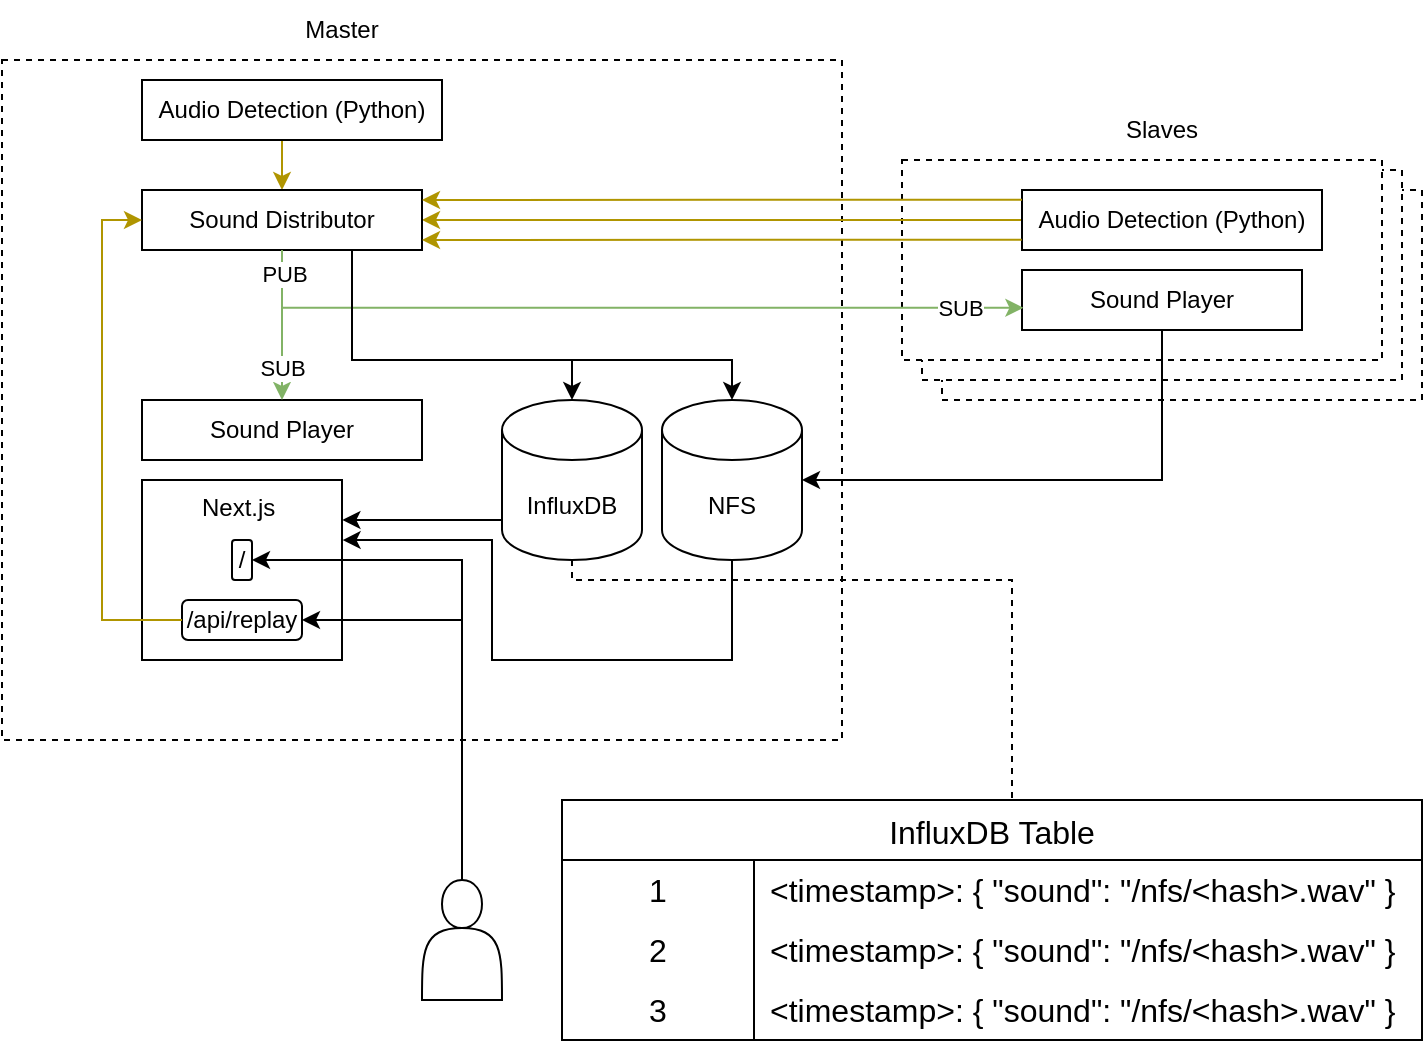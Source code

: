<mxfile version="22.0.3" type="device">
  <diagram name="Page-1" id="fFnECqbP7vB2IltXVsmm">
    <mxGraphModel dx="1375" dy="941" grid="1" gridSize="10" guides="1" tooltips="1" connect="1" arrows="1" fold="1" page="1" pageScale="1" pageWidth="800" pageHeight="600" math="0" shadow="0">
      <root>
        <mxCell id="0" />
        <mxCell id="1" parent="0" />
        <mxCell id="qRMVFoka81Q3vhlr9n82-18" value="" style="rounded=0;whiteSpace=wrap;html=1;dashed=1;" parent="1" vertex="1">
          <mxGeometry x="510" y="135" width="240" height="105" as="geometry" />
        </mxCell>
        <mxCell id="qRMVFoka81Q3vhlr9n82-5" value="" style="rounded=0;whiteSpace=wrap;html=1;dashed=1;" parent="1" vertex="1">
          <mxGeometry x="40" y="70" width="420" height="340" as="geometry" />
        </mxCell>
        <mxCell id="qRMVFoka81Q3vhlr9n82-28" style="edgeStyle=orthogonalEdgeStyle;rounded=0;orthogonalLoop=1;jettySize=auto;html=1;exitX=0.5;exitY=1;exitDx=0;exitDy=0;entryX=0.5;entryY=0;entryDx=0;entryDy=0;fillColor=#e3c800;strokeColor=#B09500;" parent="1" source="qRMVFoka81Q3vhlr9n82-3" target="qRMVFoka81Q3vhlr9n82-19" edge="1">
          <mxGeometry relative="1" as="geometry" />
        </mxCell>
        <mxCell id="qRMVFoka81Q3vhlr9n82-3" value="Audio Detection (Python)" style="rounded=0;whiteSpace=wrap;html=1;" parent="1" vertex="1">
          <mxGeometry x="110" y="80" width="150" height="30" as="geometry" />
        </mxCell>
        <mxCell id="qRMVFoka81Q3vhlr9n82-6" value="Master" style="text;html=1;strokeColor=none;fillColor=none;align=center;verticalAlign=middle;whiteSpace=wrap;rounded=0;" parent="1" vertex="1">
          <mxGeometry x="180" y="40" width="60" height="30" as="geometry" />
        </mxCell>
        <mxCell id="qRMVFoka81Q3vhlr9n82-8" value="" style="rounded=0;whiteSpace=wrap;html=1;dashed=1;" parent="1" vertex="1">
          <mxGeometry x="500" y="125" width="240" height="105" as="geometry" />
        </mxCell>
        <mxCell id="qRMVFoka81Q3vhlr9n82-9" value="Slaves" style="text;html=1;strokeColor=none;fillColor=none;align=center;verticalAlign=middle;whiteSpace=wrap;rounded=0;" parent="1" vertex="1">
          <mxGeometry x="590" y="90" width="60" height="30" as="geometry" />
        </mxCell>
        <mxCell id="lK5Eh6lg32SHBBye70Vh-20" style="edgeStyle=orthogonalEdgeStyle;rounded=0;orthogonalLoop=1;jettySize=auto;html=1;exitX=0.5;exitY=1;exitDx=0;exitDy=0;exitPerimeter=0;entryX=0.5;entryY=0;entryDx=0;entryDy=0;endArrow=none;endFill=0;dashed=1;" parent="1" source="qRMVFoka81Q3vhlr9n82-10" target="lK5Eh6lg32SHBBye70Vh-7" edge="1">
          <mxGeometry relative="1" as="geometry">
            <Array as="points">
              <mxPoint x="325" y="330" />
              <mxPoint x="545" y="330" />
            </Array>
          </mxGeometry>
        </mxCell>
        <mxCell id="qRMVFoka81Q3vhlr9n82-10" value="InfluxDB" style="shape=cylinder3;whiteSpace=wrap;html=1;boundedLbl=1;backgroundOutline=1;size=15;" parent="1" vertex="1">
          <mxGeometry x="290" y="240" width="70" height="80" as="geometry" />
        </mxCell>
        <mxCell id="qRMVFoka81Q3vhlr9n82-11" value="Sound Player" style="rounded=0;whiteSpace=wrap;html=1;" parent="1" vertex="1">
          <mxGeometry x="110" y="240" width="140" height="30" as="geometry" />
        </mxCell>
        <mxCell id="qRMVFoka81Q3vhlr9n82-12" value="Next.js&amp;nbsp;" style="rounded=0;whiteSpace=wrap;html=1;verticalAlign=top;" parent="1" vertex="1">
          <mxGeometry x="110" y="280" width="100" height="90" as="geometry" />
        </mxCell>
        <mxCell id="qRMVFoka81Q3vhlr9n82-17" value="" style="rounded=0;whiteSpace=wrap;html=1;dashed=1;" parent="1" vertex="1">
          <mxGeometry x="490" y="120" width="240" height="100" as="geometry" />
        </mxCell>
        <mxCell id="qRMVFoka81Q3vhlr9n82-29" style="edgeStyle=orthogonalEdgeStyle;rounded=0;orthogonalLoop=1;jettySize=auto;html=1;exitX=0;exitY=0.5;exitDx=0;exitDy=0;entryX=1;entryY=0.5;entryDx=0;entryDy=0;fillColor=#e3c800;strokeColor=#B09500;" parent="1" source="qRMVFoka81Q3vhlr9n82-13" target="qRMVFoka81Q3vhlr9n82-19" edge="1">
          <mxGeometry relative="1" as="geometry" />
        </mxCell>
        <mxCell id="qRMVFoka81Q3vhlr9n82-13" value="Audio Detection (Python)" style="rounded=0;whiteSpace=wrap;html=1;" parent="1" vertex="1">
          <mxGeometry x="550" y="135" width="150" height="30" as="geometry" />
        </mxCell>
        <mxCell id="qRMVFoka81Q3vhlr9n82-14" value="Sound Player" style="rounded=0;whiteSpace=wrap;html=1;" parent="1" vertex="1">
          <mxGeometry x="550" y="175" width="140" height="30" as="geometry" />
        </mxCell>
        <mxCell id="qRMVFoka81Q3vhlr9n82-26" style="edgeStyle=orthogonalEdgeStyle;rounded=0;orthogonalLoop=1;jettySize=auto;html=1;exitX=0.5;exitY=1;exitDx=0;exitDy=0;entryX=0.5;entryY=0;entryDx=0;entryDy=0;fillColor=#d5e8d4;strokeColor=#82b366;" parent="1" source="qRMVFoka81Q3vhlr9n82-19" target="qRMVFoka81Q3vhlr9n82-11" edge="1">
          <mxGeometry relative="1" as="geometry" />
        </mxCell>
        <mxCell id="lK5Eh6lg32SHBBye70Vh-2" value="SUB" style="edgeLabel;html=1;align=center;verticalAlign=middle;resizable=0;points=[];" parent="qRMVFoka81Q3vhlr9n82-26" vertex="1" connectable="0">
          <mxGeometry x="0.566" relative="1" as="geometry">
            <mxPoint as="offset" />
          </mxGeometry>
        </mxCell>
        <mxCell id="lK5Eh6lg32SHBBye70Vh-4" style="edgeStyle=orthogonalEdgeStyle;rounded=0;orthogonalLoop=1;jettySize=auto;html=1;exitX=0.75;exitY=1;exitDx=0;exitDy=0;" parent="1" source="qRMVFoka81Q3vhlr9n82-19" target="qRMVFoka81Q3vhlr9n82-10" edge="1">
          <mxGeometry relative="1" as="geometry">
            <Array as="points">
              <mxPoint x="215" y="220" />
              <mxPoint x="325" y="220" />
            </Array>
          </mxGeometry>
        </mxCell>
        <mxCell id="qRMVFoka81Q3vhlr9n82-19" value="Sound Distributor" style="rounded=0;whiteSpace=wrap;html=1;" parent="1" vertex="1">
          <mxGeometry x="110" y="135" width="140" height="30" as="geometry" />
        </mxCell>
        <mxCell id="lK5Eh6lg32SHBBye70Vh-30" style="edgeStyle=orthogonalEdgeStyle;rounded=0;orthogonalLoop=1;jettySize=auto;html=1;exitX=0.5;exitY=0;exitDx=0;exitDy=0;entryX=1;entryY=0.5;entryDx=0;entryDy=0;" parent="1" source="qRMVFoka81Q3vhlr9n82-23" target="lK5Eh6lg32SHBBye70Vh-28" edge="1">
          <mxGeometry relative="1" as="geometry" />
        </mxCell>
        <mxCell id="lK5Eh6lg32SHBBye70Vh-34" style="edgeStyle=orthogonalEdgeStyle;rounded=0;orthogonalLoop=1;jettySize=auto;html=1;exitX=0.5;exitY=0;exitDx=0;exitDy=0;entryX=1;entryY=0.5;entryDx=0;entryDy=0;" parent="1" source="qRMVFoka81Q3vhlr9n82-23" target="lK5Eh6lg32SHBBye70Vh-27" edge="1">
          <mxGeometry relative="1" as="geometry" />
        </mxCell>
        <mxCell id="qRMVFoka81Q3vhlr9n82-23" value="" style="shape=actor;whiteSpace=wrap;html=1;" parent="1" vertex="1">
          <mxGeometry x="250" y="480" width="40" height="60" as="geometry" />
        </mxCell>
        <mxCell id="qRMVFoka81Q3vhlr9n82-27" style="edgeStyle=orthogonalEdgeStyle;rounded=0;orthogonalLoop=1;jettySize=auto;html=1;exitX=0.5;exitY=1;exitDx=0;exitDy=0;entryX=0.005;entryY=0.63;entryDx=0;entryDy=0;entryPerimeter=0;fillColor=#d5e8d4;strokeColor=#82b366;" parent="1" source="qRMVFoka81Q3vhlr9n82-19" target="qRMVFoka81Q3vhlr9n82-14" edge="1">
          <mxGeometry relative="1" as="geometry" />
        </mxCell>
        <mxCell id="lK5Eh6lg32SHBBye70Vh-1" value="PUB" style="edgeLabel;html=1;align=center;verticalAlign=middle;resizable=0;points=[];" parent="qRMVFoka81Q3vhlr9n82-27" vertex="1" connectable="0">
          <mxGeometry x="-0.941" y="1" relative="1" as="geometry">
            <mxPoint as="offset" />
          </mxGeometry>
        </mxCell>
        <mxCell id="lK5Eh6lg32SHBBye70Vh-3" value="SUB" style="edgeLabel;html=1;align=center;verticalAlign=middle;resizable=0;points=[];" parent="qRMVFoka81Q3vhlr9n82-27" vertex="1" connectable="0">
          <mxGeometry x="0.842" relative="1" as="geometry">
            <mxPoint as="offset" />
          </mxGeometry>
        </mxCell>
        <mxCell id="qRMVFoka81Q3vhlr9n82-31" style="edgeStyle=orthogonalEdgeStyle;rounded=0;orthogonalLoop=1;jettySize=auto;html=1;exitX=-0.001;exitY=0.831;exitDx=0;exitDy=0;entryX=1;entryY=0.5;entryDx=0;entryDy=0;fillColor=#e3c800;strokeColor=#B09500;exitPerimeter=0;" parent="1" source="qRMVFoka81Q3vhlr9n82-13" edge="1">
          <mxGeometry relative="1" as="geometry">
            <mxPoint x="430" y="160" as="sourcePoint" />
            <mxPoint x="250" y="160" as="targetPoint" />
          </mxGeometry>
        </mxCell>
        <mxCell id="qRMVFoka81Q3vhlr9n82-32" style="edgeStyle=orthogonalEdgeStyle;rounded=0;orthogonalLoop=1;jettySize=auto;html=1;entryX=1;entryY=0.5;entryDx=0;entryDy=0;fillColor=#e3c800;strokeColor=#B09500;exitX=0;exitY=0.164;exitDx=0;exitDy=0;exitPerimeter=0;" parent="1" source="qRMVFoka81Q3vhlr9n82-13" edge="1">
          <mxGeometry relative="1" as="geometry">
            <mxPoint x="430" y="140" as="sourcePoint" />
            <mxPoint x="250" y="140" as="targetPoint" />
          </mxGeometry>
        </mxCell>
        <mxCell id="lK5Eh6lg32SHBBye70Vh-5" value="NFS" style="shape=cylinder3;whiteSpace=wrap;html=1;boundedLbl=1;backgroundOutline=1;size=15;" parent="1" vertex="1">
          <mxGeometry x="370" y="240" width="70" height="80" as="geometry" />
        </mxCell>
        <mxCell id="lK5Eh6lg32SHBBye70Vh-6" style="edgeStyle=orthogonalEdgeStyle;rounded=0;orthogonalLoop=1;jettySize=auto;html=1;exitX=0.75;exitY=1;exitDx=0;exitDy=0;entryX=0.5;entryY=0;entryDx=0;entryDy=0;entryPerimeter=0;" parent="1" source="qRMVFoka81Q3vhlr9n82-19" target="lK5Eh6lg32SHBBye70Vh-5" edge="1">
          <mxGeometry relative="1" as="geometry">
            <Array as="points">
              <mxPoint x="215" y="220" />
              <mxPoint x="405" y="220" />
            </Array>
          </mxGeometry>
        </mxCell>
        <mxCell id="lK5Eh6lg32SHBBye70Vh-7" value="InfluxDB Table" style="shape=table;startSize=30;container=1;collapsible=0;childLayout=tableLayout;fixedRows=1;rowLines=0;fontStyle=0;strokeColor=default;fontSize=16;" parent="1" vertex="1">
          <mxGeometry x="320" y="440" width="430" height="120" as="geometry" />
        </mxCell>
        <mxCell id="lK5Eh6lg32SHBBye70Vh-8" value="" style="shape=tableRow;horizontal=0;startSize=0;swimlaneHead=0;swimlaneBody=0;top=0;left=0;bottom=0;right=0;collapsible=0;dropTarget=0;fillColor=none;points=[[0,0.5],[1,0.5]];portConstraint=eastwest;strokeColor=inherit;fontSize=16;" parent="lK5Eh6lg32SHBBye70Vh-7" vertex="1">
          <mxGeometry y="30" width="430" height="30" as="geometry" />
        </mxCell>
        <mxCell id="lK5Eh6lg32SHBBye70Vh-9" value="1" style="shape=partialRectangle;html=1;whiteSpace=wrap;connectable=0;fillColor=none;top=0;left=0;bottom=0;right=0;overflow=hidden;pointerEvents=1;strokeColor=inherit;fontSize=16;" parent="lK5Eh6lg32SHBBye70Vh-8" vertex="1">
          <mxGeometry width="96" height="30" as="geometry">
            <mxRectangle width="96" height="30" as="alternateBounds" />
          </mxGeometry>
        </mxCell>
        <mxCell id="lK5Eh6lg32SHBBye70Vh-10" value="&amp;lt;timestamp&amp;gt;: { &quot;sound&quot;: &quot;/nfs/&amp;lt;hash&amp;gt;.wav&quot; }" style="shape=partialRectangle;html=1;whiteSpace=wrap;connectable=0;fillColor=none;top=0;left=0;bottom=0;right=0;align=left;spacingLeft=6;overflow=hidden;strokeColor=inherit;fontSize=16;" parent="lK5Eh6lg32SHBBye70Vh-8" vertex="1">
          <mxGeometry x="96" width="334" height="30" as="geometry">
            <mxRectangle width="334" height="30" as="alternateBounds" />
          </mxGeometry>
        </mxCell>
        <mxCell id="lK5Eh6lg32SHBBye70Vh-11" value="" style="shape=tableRow;horizontal=0;startSize=0;swimlaneHead=0;swimlaneBody=0;top=0;left=0;bottom=0;right=0;collapsible=0;dropTarget=0;fillColor=none;points=[[0,0.5],[1,0.5]];portConstraint=eastwest;strokeColor=inherit;fontSize=16;" parent="lK5Eh6lg32SHBBye70Vh-7" vertex="1">
          <mxGeometry y="60" width="430" height="30" as="geometry" />
        </mxCell>
        <mxCell id="lK5Eh6lg32SHBBye70Vh-12" value="2" style="shape=partialRectangle;html=1;whiteSpace=wrap;connectable=0;fillColor=none;top=0;left=0;bottom=0;right=0;overflow=hidden;strokeColor=inherit;fontSize=16;" parent="lK5Eh6lg32SHBBye70Vh-11" vertex="1">
          <mxGeometry width="96" height="30" as="geometry">
            <mxRectangle width="96" height="30" as="alternateBounds" />
          </mxGeometry>
        </mxCell>
        <mxCell id="lK5Eh6lg32SHBBye70Vh-13" value="&amp;lt;timestamp&amp;gt;: { &quot;sound&quot;: &quot;/nfs/&amp;lt;hash&amp;gt;.wav&quot; }" style="shape=partialRectangle;html=1;whiteSpace=wrap;connectable=0;fillColor=none;top=0;left=0;bottom=0;right=0;align=left;spacingLeft=6;overflow=hidden;strokeColor=inherit;fontSize=16;" parent="lK5Eh6lg32SHBBye70Vh-11" vertex="1">
          <mxGeometry x="96" width="334" height="30" as="geometry">
            <mxRectangle width="334" height="30" as="alternateBounds" />
          </mxGeometry>
        </mxCell>
        <mxCell id="lK5Eh6lg32SHBBye70Vh-14" value="" style="shape=tableRow;horizontal=0;startSize=0;swimlaneHead=0;swimlaneBody=0;top=0;left=0;bottom=0;right=0;collapsible=0;dropTarget=0;fillColor=none;points=[[0,0.5],[1,0.5]];portConstraint=eastwest;strokeColor=inherit;fontSize=16;" parent="lK5Eh6lg32SHBBye70Vh-7" vertex="1">
          <mxGeometry y="90" width="430" height="30" as="geometry" />
        </mxCell>
        <mxCell id="lK5Eh6lg32SHBBye70Vh-15" value="3" style="shape=partialRectangle;html=1;whiteSpace=wrap;connectable=0;fillColor=none;top=0;left=0;bottom=0;right=0;overflow=hidden;strokeColor=inherit;fontSize=16;" parent="lK5Eh6lg32SHBBye70Vh-14" vertex="1">
          <mxGeometry width="96" height="30" as="geometry">
            <mxRectangle width="96" height="30" as="alternateBounds" />
          </mxGeometry>
        </mxCell>
        <mxCell id="lK5Eh6lg32SHBBye70Vh-16" value="&amp;lt;timestamp&amp;gt;: { &quot;sound&quot;: &quot;/nfs/&amp;lt;hash&amp;gt;.wav&quot; }" style="shape=partialRectangle;html=1;whiteSpace=wrap;connectable=0;fillColor=none;top=0;left=0;bottom=0;right=0;align=left;spacingLeft=6;overflow=hidden;strokeColor=inherit;fontSize=16;" parent="lK5Eh6lg32SHBBye70Vh-14" vertex="1">
          <mxGeometry x="96" width="334" height="30" as="geometry">
            <mxRectangle width="334" height="30" as="alternateBounds" />
          </mxGeometry>
        </mxCell>
        <mxCell id="lK5Eh6lg32SHBBye70Vh-22" style="edgeStyle=orthogonalEdgeStyle;rounded=0;orthogonalLoop=1;jettySize=auto;html=1;exitX=0.5;exitY=1;exitDx=0;exitDy=0;entryX=1;entryY=0.5;entryDx=0;entryDy=0;entryPerimeter=0;" parent="1" source="qRMVFoka81Q3vhlr9n82-14" target="lK5Eh6lg32SHBBye70Vh-5" edge="1">
          <mxGeometry relative="1" as="geometry" />
        </mxCell>
        <mxCell id="lK5Eh6lg32SHBBye70Vh-27" value="/api/replay" style="rounded=1;whiteSpace=wrap;html=1;" parent="1" vertex="1">
          <mxGeometry x="130" y="340" width="60" height="20" as="geometry" />
        </mxCell>
        <mxCell id="lK5Eh6lg32SHBBye70Vh-28" value="/" style="rounded=1;whiteSpace=wrap;html=1;" parent="1" vertex="1">
          <mxGeometry x="155" y="310" width="10" height="20" as="geometry" />
        </mxCell>
        <mxCell id="lK5Eh6lg32SHBBye70Vh-31" style="edgeStyle=orthogonalEdgeStyle;rounded=0;orthogonalLoop=1;jettySize=auto;html=1;startArrow=classic;startFill=1;endArrow=none;endFill=0;exitX=1.002;exitY=0.222;exitDx=0;exitDy=0;exitPerimeter=0;" parent="1" source="qRMVFoka81Q3vhlr9n82-12" edge="1">
          <mxGeometry relative="1" as="geometry">
            <mxPoint x="210" y="300" as="sourcePoint" />
            <mxPoint x="290" y="300" as="targetPoint" />
            <Array as="points" />
          </mxGeometry>
        </mxCell>
        <mxCell id="lK5Eh6lg32SHBBye70Vh-33" style="edgeStyle=orthogonalEdgeStyle;rounded=0;orthogonalLoop=1;jettySize=auto;html=1;exitX=0.5;exitY=1;exitDx=0;exitDy=0;exitPerimeter=0;entryX=1.003;entryY=0.334;entryDx=0;entryDy=0;entryPerimeter=0;" parent="1" source="lK5Eh6lg32SHBBye70Vh-5" target="qRMVFoka81Q3vhlr9n82-12" edge="1">
          <mxGeometry relative="1" as="geometry">
            <mxPoint x="200" y="310" as="targetPoint" />
            <Array as="points">
              <mxPoint x="405" y="370" />
              <mxPoint x="285" y="370" />
              <mxPoint x="285" y="310" />
              <mxPoint x="230" y="310" />
            </Array>
          </mxGeometry>
        </mxCell>
        <mxCell id="lK5Eh6lg32SHBBye70Vh-24" style="edgeStyle=orthogonalEdgeStyle;rounded=0;orthogonalLoop=1;jettySize=auto;html=1;exitX=0;exitY=0.5;exitDx=0;exitDy=0;entryX=0;entryY=0.5;entryDx=0;entryDy=0;fillColor=#e3c800;strokeColor=#B09500;" parent="1" source="lK5Eh6lg32SHBBye70Vh-27" target="qRMVFoka81Q3vhlr9n82-19" edge="1">
          <mxGeometry relative="1" as="geometry">
            <Array as="points">
              <mxPoint x="90" y="350" />
              <mxPoint x="90" y="150" />
            </Array>
          </mxGeometry>
        </mxCell>
      </root>
    </mxGraphModel>
  </diagram>
</mxfile>
